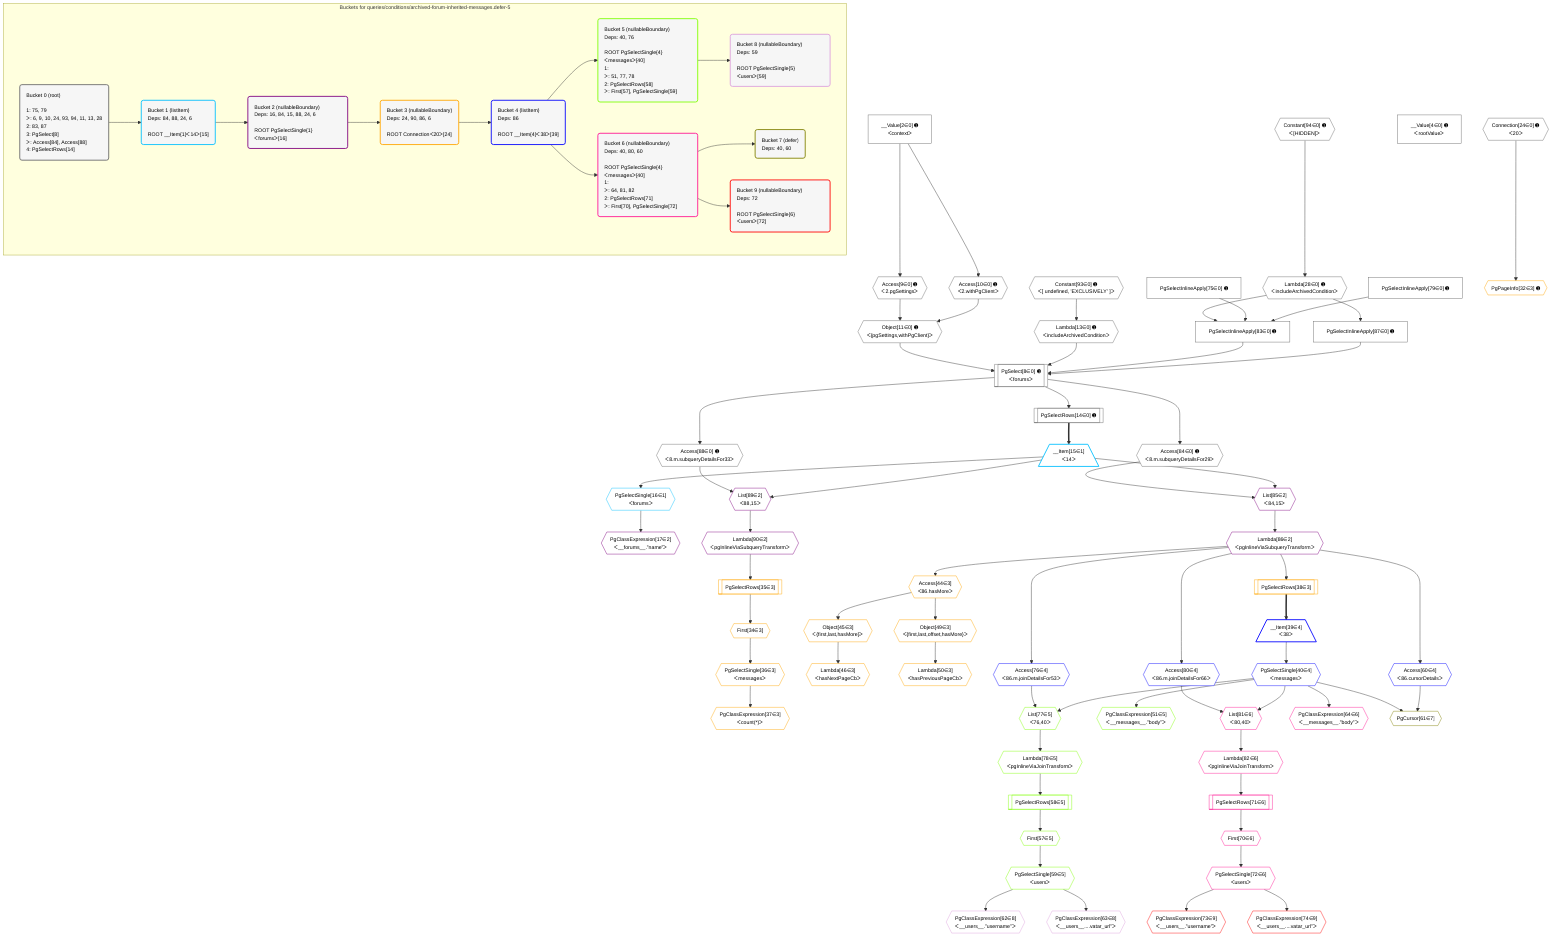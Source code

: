 %%{init: {'themeVariables': { 'fontSize': '12px'}}}%%
graph TD
    classDef path fill:#eee,stroke:#000,color:#000
    classDef plan fill:#fff,stroke-width:1px,color:#000
    classDef itemplan fill:#fff,stroke-width:2px,color:#000
    classDef unbatchedplan fill:#dff,stroke-width:1px,color:#000
    classDef sideeffectplan fill:#fcc,stroke-width:2px,color:#000
    classDef bucket fill:#f6f6f6,color:#000,stroke-width:2px,text-align:left

    subgraph "Buckets for queries/conditions/archived-forum-inherited-messages.defer-5"
    Bucket0("Bucket 0 (root)<br /><br />1: 75, 79<br />ᐳ: 6, 9, 10, 24, 93, 94, 11, 13, 28<br />2: 83, 87<br />3: PgSelect[8]<br />ᐳ: Access[84], Access[88]<br />4: PgSelectRows[14]"):::bucket
    Bucket1("Bucket 1 (listItem)<br />Deps: 84, 88, 24, 6<br /><br />ROOT __Item{1}ᐸ14ᐳ[15]"):::bucket
    Bucket2("Bucket 2 (nullableBoundary)<br />Deps: 16, 84, 15, 88, 24, 6<br /><br />ROOT PgSelectSingle{1}ᐸforumsᐳ[16]"):::bucket
    Bucket3("Bucket 3 (nullableBoundary)<br />Deps: 24, 90, 86, 6<br /><br />ROOT Connectionᐸ20ᐳ[24]"):::bucket
    Bucket4("Bucket 4 (listItem)<br />Deps: 86<br /><br />ROOT __Item{4}ᐸ38ᐳ[39]"):::bucket
    Bucket5("Bucket 5 (nullableBoundary)<br />Deps: 40, 76<br /><br />ROOT PgSelectSingle{4}ᐸmessagesᐳ[40]<br />1: <br />ᐳ: 51, 77, 78<br />2: PgSelectRows[58]<br />ᐳ: First[57], PgSelectSingle[59]"):::bucket
    Bucket6("Bucket 6 (nullableBoundary)<br />Deps: 40, 80, 60<br /><br />ROOT PgSelectSingle{4}ᐸmessagesᐳ[40]<br />1: <br />ᐳ: 64, 81, 82<br />2: PgSelectRows[71]<br />ᐳ: First[70], PgSelectSingle[72]"):::bucket
    Bucket7("Bucket 7 (defer)<br />Deps: 40, 60"):::bucket
    Bucket8("Bucket 8 (nullableBoundary)<br />Deps: 59<br /><br />ROOT PgSelectSingle{5}ᐸusersᐳ[59]"):::bucket
    Bucket9("Bucket 9 (nullableBoundary)<br />Deps: 72<br /><br />ROOT PgSelectSingle{6}ᐸusersᐳ[72]"):::bucket
    end
    Bucket0 --> Bucket1
    Bucket1 --> Bucket2
    Bucket2 --> Bucket3
    Bucket3 --> Bucket4
    Bucket4 --> Bucket5 & Bucket6
    Bucket5 --> Bucket8
    Bucket6 --> Bucket7 & Bucket9

    %% plan dependencies
    PgSelect8[["PgSelect[8∈0] ➊<br />ᐸforumsᐳ"]]:::plan
    Object11{{"Object[11∈0] ➊<br />ᐸ{pgSettings,withPgClient}ᐳ"}}:::plan
    Lambda13{{"Lambda[13∈0] ➊<br />ᐸincludeArchivedConditionᐳ"}}:::plan
    PgSelectInlineApply83["PgSelectInlineApply[83∈0] ➊"]:::plan
    PgSelectInlineApply87["PgSelectInlineApply[87∈0] ➊"]:::plan
    Object11 & Lambda13 & PgSelectInlineApply83 & PgSelectInlineApply87 --> PgSelect8
    Lambda28{{"Lambda[28∈0] ➊<br />ᐸincludeArchivedConditionᐳ"}}:::plan
    PgSelectInlineApply75["PgSelectInlineApply[75∈0] ➊"]:::plan
    PgSelectInlineApply79["PgSelectInlineApply[79∈0] ➊"]:::plan
    Lambda28 & PgSelectInlineApply75 & PgSelectInlineApply79 --> PgSelectInlineApply83
    Access9{{"Access[9∈0] ➊<br />ᐸ2.pgSettingsᐳ"}}:::plan
    Access10{{"Access[10∈0] ➊<br />ᐸ2.withPgClientᐳ"}}:::plan
    Access9 & Access10 --> Object11
    __Value2["__Value[2∈0] ➊<br />ᐸcontextᐳ"]:::plan
    __Value2 --> Access9
    __Value2 --> Access10
    Constant93{{"Constant[93∈0] ➊<br />ᐸ[ undefined, 'EXCLUSIVELY' ]ᐳ"}}:::plan
    Constant93 --> Lambda13
    PgSelectRows14[["PgSelectRows[14∈0] ➊"]]:::plan
    PgSelect8 --> PgSelectRows14
    Constant94{{"Constant[94∈0] ➊<br />ᐸ[HIDDEN]ᐳ"}}:::plan
    Constant94 --> Lambda28
    Access84{{"Access[84∈0] ➊<br />ᐸ8.m.subqueryDetailsFor29ᐳ"}}:::plan
    PgSelect8 --> Access84
    Lambda28 --> PgSelectInlineApply87
    Access88{{"Access[88∈0] ➊<br />ᐸ8.m.subqueryDetailsFor33ᐳ"}}:::plan
    PgSelect8 --> Access88
    __Value4["__Value[4∈0] ➊<br />ᐸrootValueᐳ"]:::plan
    Connection24{{"Connection[24∈0] ➊<br />ᐸ20ᐳ"}}:::plan
    __Item15[/"__Item[15∈1]<br />ᐸ14ᐳ"\]:::itemplan
    PgSelectRows14 ==> __Item15
    PgSelectSingle16{{"PgSelectSingle[16∈1]<br />ᐸforumsᐳ"}}:::plan
    __Item15 --> PgSelectSingle16
    List85{{"List[85∈2]<br />ᐸ84,15ᐳ"}}:::plan
    Access84 & __Item15 --> List85
    List89{{"List[89∈2]<br />ᐸ88,15ᐳ"}}:::plan
    Access88 & __Item15 --> List89
    PgClassExpression17{{"PgClassExpression[17∈2]<br />ᐸ__forums__.”name”ᐳ"}}:::plan
    PgSelectSingle16 --> PgClassExpression17
    Lambda86{{"Lambda[86∈2]<br />ᐸpgInlineViaSubqueryTransformᐳ"}}:::plan
    List85 --> Lambda86
    Lambda90{{"Lambda[90∈2]<br />ᐸpgInlineViaSubqueryTransformᐳ"}}:::plan
    List89 --> Lambda90
    Object49{{"Object[49∈3]<br />ᐸ{first,last,offset,hasMore}ᐳ"}}:::plan
    Access44{{"Access[44∈3]<br />ᐸ86.hasMoreᐳ"}}:::plan
    Access44 --> Object49
    Object45{{"Object[45∈3]<br />ᐸ{first,last,hasMore}ᐳ"}}:::plan
    Access44 --> Object45
    PgPageInfo32{{"PgPageInfo[32∈3] ➊"}}:::plan
    Connection24 --> PgPageInfo32
    First34{{"First[34∈3]"}}:::plan
    PgSelectRows35[["PgSelectRows[35∈3]"]]:::plan
    PgSelectRows35 --> First34
    Lambda90 --> PgSelectRows35
    PgSelectSingle36{{"PgSelectSingle[36∈3]<br />ᐸmessagesᐳ"}}:::plan
    First34 --> PgSelectSingle36
    PgClassExpression37{{"PgClassExpression[37∈3]<br />ᐸcount(*)ᐳ"}}:::plan
    PgSelectSingle36 --> PgClassExpression37
    PgSelectRows38[["PgSelectRows[38∈3]"]]:::plan
    Lambda86 --> PgSelectRows38
    Lambda86 --> Access44
    Lambda46{{"Lambda[46∈3]<br />ᐸhasNextPageCbᐳ"}}:::plan
    Object45 --> Lambda46
    Lambda50{{"Lambda[50∈3]<br />ᐸhasPreviousPageCbᐳ"}}:::plan
    Object49 --> Lambda50
    __Item39[/"__Item[39∈4]<br />ᐸ38ᐳ"\]:::itemplan
    PgSelectRows38 ==> __Item39
    PgSelectSingle40{{"PgSelectSingle[40∈4]<br />ᐸmessagesᐳ"}}:::plan
    __Item39 --> PgSelectSingle40
    Access60{{"Access[60∈4]<br />ᐸ86.cursorDetailsᐳ"}}:::plan
    Lambda86 --> Access60
    Access76{{"Access[76∈4]<br />ᐸ86.m.joinDetailsFor53ᐳ"}}:::plan
    Lambda86 --> Access76
    Access80{{"Access[80∈4]<br />ᐸ86.m.joinDetailsFor66ᐳ"}}:::plan
    Lambda86 --> Access80
    List77{{"List[77∈5]<br />ᐸ76,40ᐳ"}}:::plan
    Access76 & PgSelectSingle40 --> List77
    PgClassExpression51{{"PgClassExpression[51∈5]<br />ᐸ__messages__.”body”ᐳ"}}:::plan
    PgSelectSingle40 --> PgClassExpression51
    First57{{"First[57∈5]"}}:::plan
    PgSelectRows58[["PgSelectRows[58∈5]"]]:::plan
    PgSelectRows58 --> First57
    Lambda78{{"Lambda[78∈5]<br />ᐸpgInlineViaJoinTransformᐳ"}}:::plan
    Lambda78 --> PgSelectRows58
    PgSelectSingle59{{"PgSelectSingle[59∈5]<br />ᐸusersᐳ"}}:::plan
    First57 --> PgSelectSingle59
    List77 --> Lambda78
    PgClassExpression62{{"PgClassExpression[62∈8]<br />ᐸ__users__.”username”ᐳ"}}:::plan
    PgSelectSingle59 --> PgClassExpression62
    PgClassExpression63{{"PgClassExpression[63∈8]<br />ᐸ__users__....vatar_url”ᐳ"}}:::plan
    PgSelectSingle59 --> PgClassExpression63
    List81{{"List[81∈6]<br />ᐸ80,40ᐳ"}}:::plan
    Access80 & PgSelectSingle40 --> List81
    PgClassExpression64{{"PgClassExpression[64∈6]<br />ᐸ__messages__.”body”ᐳ"}}:::plan
    PgSelectSingle40 --> PgClassExpression64
    First70{{"First[70∈6]"}}:::plan
    PgSelectRows71[["PgSelectRows[71∈6]"]]:::plan
    PgSelectRows71 --> First70
    Lambda82{{"Lambda[82∈6]<br />ᐸpgInlineViaJoinTransformᐳ"}}:::plan
    Lambda82 --> PgSelectRows71
    PgSelectSingle72{{"PgSelectSingle[72∈6]<br />ᐸusersᐳ"}}:::plan
    First70 --> PgSelectSingle72
    List81 --> Lambda82
    PgCursor61{{"PgCursor[61∈7]"}}:::plan
    PgSelectSingle40 & Access60 --> PgCursor61
    PgClassExpression73{{"PgClassExpression[73∈9]<br />ᐸ__users__.”username”ᐳ"}}:::plan
    PgSelectSingle72 --> PgClassExpression73
    PgClassExpression74{{"PgClassExpression[74∈9]<br />ᐸ__users__....vatar_url”ᐳ"}}:::plan
    PgSelectSingle72 --> PgClassExpression74

    %% define steps
    classDef bucket0 stroke:#696969
    class Bucket0,__Value2,__Value4,PgSelect8,Access9,Access10,Object11,Lambda13,PgSelectRows14,Connection24,Lambda28,PgSelectInlineApply75,PgSelectInlineApply79,PgSelectInlineApply83,Access84,PgSelectInlineApply87,Access88,Constant93,Constant94 bucket0
    classDef bucket1 stroke:#00bfff
    class Bucket1,__Item15,PgSelectSingle16 bucket1
    classDef bucket2 stroke:#7f007f
    class Bucket2,PgClassExpression17,List85,Lambda86,List89,Lambda90 bucket2
    classDef bucket3 stroke:#ffa500
    class Bucket3,PgPageInfo32,First34,PgSelectRows35,PgSelectSingle36,PgClassExpression37,PgSelectRows38,Access44,Object45,Lambda46,Object49,Lambda50 bucket3
    classDef bucket4 stroke:#0000ff
    class Bucket4,__Item39,PgSelectSingle40,Access60,Access76,Access80 bucket4
    classDef bucket5 stroke:#7fff00
    class Bucket5,PgClassExpression51,First57,PgSelectRows58,PgSelectSingle59,List77,Lambda78 bucket5
    classDef bucket6 stroke:#ff1493
    class Bucket6,PgClassExpression64,First70,PgSelectRows71,PgSelectSingle72,List81,Lambda82 bucket6
    classDef bucket7 stroke:#808000
    class Bucket7,PgCursor61 bucket7
    classDef bucket8 stroke:#dda0dd
    class Bucket8,PgClassExpression62,PgClassExpression63 bucket8
    classDef bucket9 stroke:#ff0000
    class Bucket9,PgClassExpression73,PgClassExpression74 bucket9